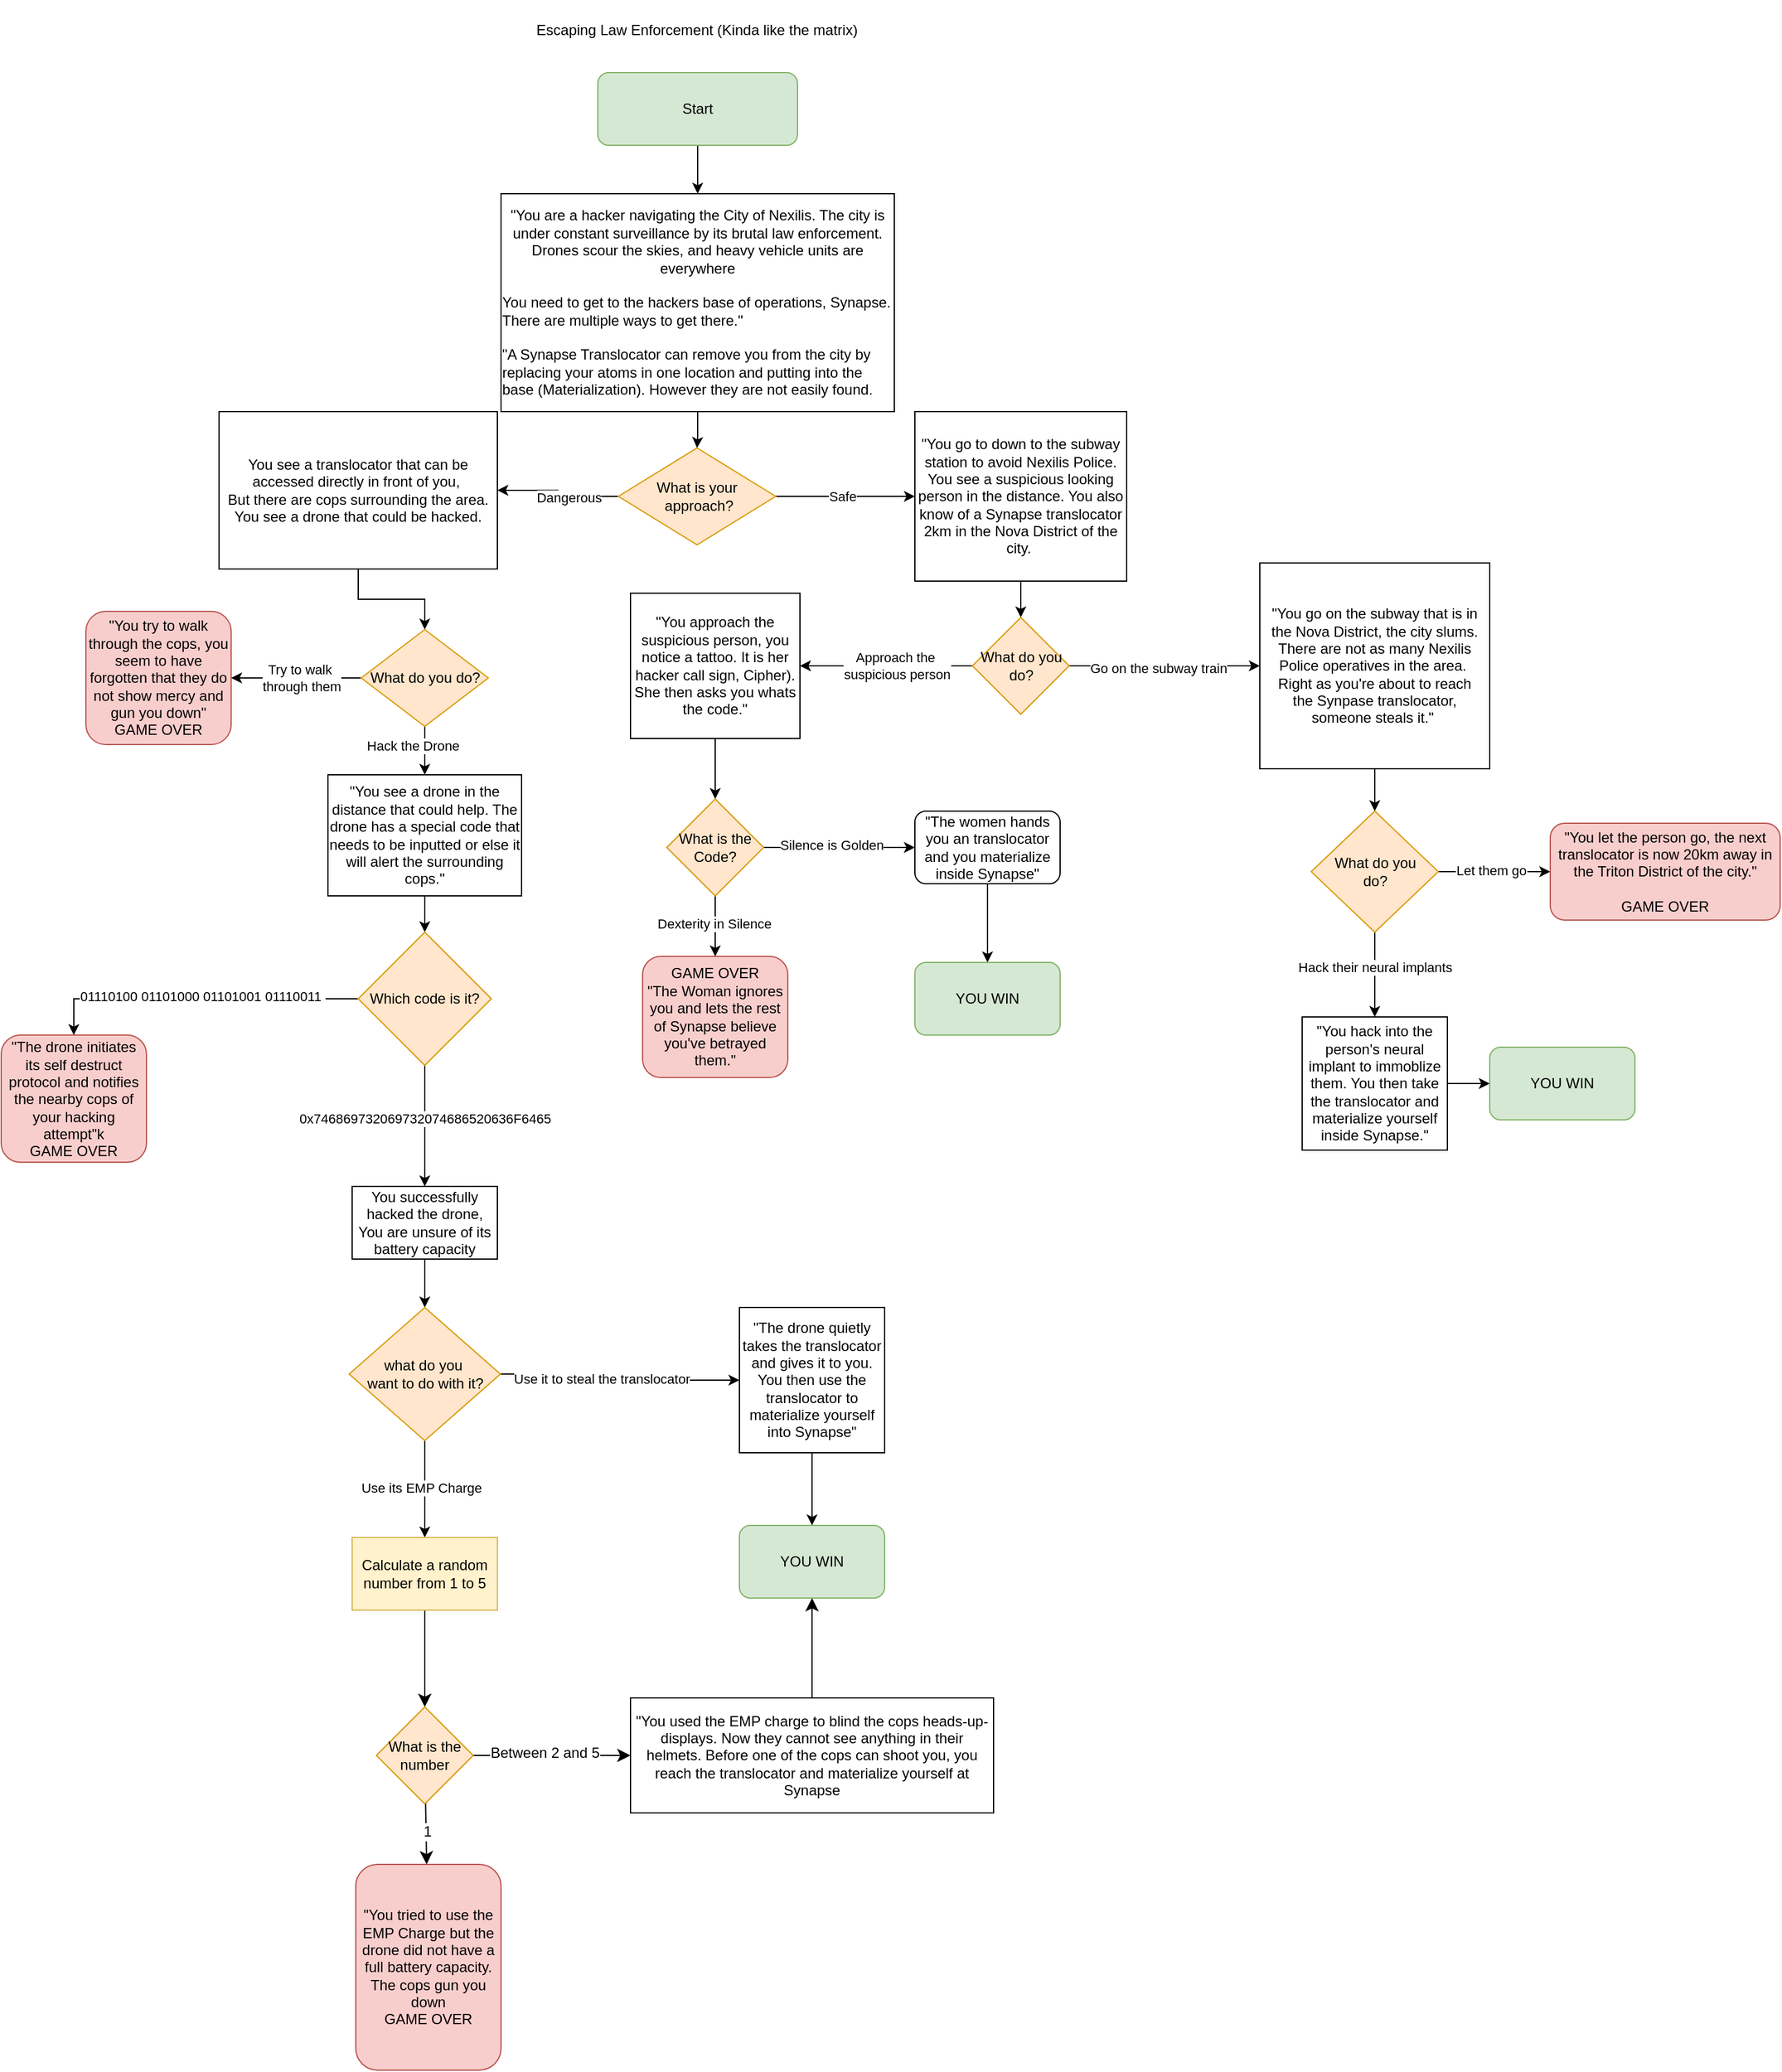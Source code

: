 <mxfile version="24.3.0" type="github">
  <diagram name="Page-1" id="pNmtudPLMQkaU-eBatCQ">
    <mxGraphModel dx="2610" dy="1269" grid="1" gridSize="10" guides="1" tooltips="1" connect="1" arrows="1" fold="1" page="1" pageScale="1" pageWidth="850" pageHeight="1100" math="0" shadow="0">
      <root>
        <mxCell id="0" />
        <mxCell id="1" parent="0" />
        <mxCell id="GnIt_JvEr8C8AOqXq2Al-2" value="" style="edgeStyle=orthogonalEdgeStyle;rounded=0;orthogonalLoop=1;jettySize=auto;html=1;" parent="1" source="VWLIcFDUOC9fxLD4wbr2-1" target="GnIt_JvEr8C8AOqXq2Al-1" edge="1">
          <mxGeometry relative="1" as="geometry" />
        </mxCell>
        <mxCell id="VWLIcFDUOC9fxLD4wbr2-1" value="Start" style="rounded=1;whiteSpace=wrap;html=1;fillColor=#d5e8d4;strokeColor=#82b366;" parent="1" vertex="1">
          <mxGeometry x="343" y="80" width="165" height="60" as="geometry" />
        </mxCell>
        <mxCell id="VWLIcFDUOC9fxLD4wbr2-2" value="Escaping Law Enforcement (Kinda like the matrix)" style="text;html=1;align=center;verticalAlign=middle;whiteSpace=wrap;rounded=0;" parent="1" vertex="1">
          <mxGeometry x="260" y="20" width="330" height="50" as="geometry" />
        </mxCell>
        <mxCell id="VWLIcFDUOC9fxLD4wbr2-8" value="" style="edgeStyle=orthogonalEdgeStyle;rounded=0;orthogonalLoop=1;jettySize=auto;html=1;" parent="1" source="VWLIcFDUOC9fxLD4wbr2-5" target="VWLIcFDUOC9fxLD4wbr2-7" edge="1">
          <mxGeometry relative="1" as="geometry" />
        </mxCell>
        <mxCell id="5jEzZzmttTvrSZJdF8YI-21" value="Safe" style="edgeLabel;html=1;align=center;verticalAlign=middle;resizable=0;points=[];" parent="VWLIcFDUOC9fxLD4wbr2-8" vertex="1" connectable="0">
          <mxGeometry x="-0.048" relative="1" as="geometry">
            <mxPoint as="offset" />
          </mxGeometry>
        </mxCell>
        <mxCell id="VWLIcFDUOC9fxLD4wbr2-12" value="" style="edgeStyle=orthogonalEdgeStyle;rounded=0;orthogonalLoop=1;jettySize=auto;html=1;" parent="1" source="VWLIcFDUOC9fxLD4wbr2-5" target="VWLIcFDUOC9fxLD4wbr2-11" edge="1">
          <mxGeometry relative="1" as="geometry" />
        </mxCell>
        <mxCell id="5jEzZzmttTvrSZJdF8YI-3" value="Dangerous" style="edgeLabel;html=1;align=center;verticalAlign=middle;resizable=0;points=[];" parent="VWLIcFDUOC9fxLD4wbr2-12" vertex="1" connectable="0">
          <mxGeometry x="-0.222" y="1" relative="1" as="geometry">
            <mxPoint as="offset" />
          </mxGeometry>
        </mxCell>
        <mxCell id="VWLIcFDUOC9fxLD4wbr2-5" value="What is your&lt;div&gt;&amp;nbsp;approach?&lt;/div&gt;" style="rhombus;whiteSpace=wrap;html=1;fillColor=#ffe6cc;strokeColor=#d79b00;" parent="1" vertex="1">
          <mxGeometry x="360" y="390" width="130" height="80" as="geometry" />
        </mxCell>
        <mxCell id="5jEzZzmttTvrSZJdF8YI-5" value="" style="edgeStyle=orthogonalEdgeStyle;rounded=0;orthogonalLoop=1;jettySize=auto;html=1;" parent="1" source="VWLIcFDUOC9fxLD4wbr2-7" target="5jEzZzmttTvrSZJdF8YI-4" edge="1">
          <mxGeometry relative="1" as="geometry" />
        </mxCell>
        <mxCell id="VWLIcFDUOC9fxLD4wbr2-7" value="&quot;You go to down to the subway station to avoid Nexilis Police. You see a suspicious looking person in the distance. You also know of a Synapse translocator 2km in the Nova District of the city.&amp;nbsp;" style="whiteSpace=wrap;html=1;" parent="1" vertex="1">
          <mxGeometry x="605" y="360" width="175" height="140" as="geometry" />
        </mxCell>
        <mxCell id="VWLIcFDUOC9fxLD4wbr2-20" value="" style="edgeStyle=orthogonalEdgeStyle;rounded=0;orthogonalLoop=1;jettySize=auto;html=1;" parent="1" source="VWLIcFDUOC9fxLD4wbr2-11" target="VWLIcFDUOC9fxLD4wbr2-19" edge="1">
          <mxGeometry relative="1" as="geometry" />
        </mxCell>
        <mxCell id="VWLIcFDUOC9fxLD4wbr2-11" value="&lt;div&gt;You see a translocator that can be accessed directly in front of you,&amp;nbsp;&lt;div&gt;But there are cops surrounding the area. You see a drone that could be hacked.&lt;/div&gt;&lt;/div&gt;" style="whiteSpace=wrap;html=1;" parent="1" vertex="1">
          <mxGeometry x="30" y="360" width="230" height="130" as="geometry" />
        </mxCell>
        <mxCell id="VWLIcFDUOC9fxLD4wbr2-22" value="" style="edgeStyle=orthogonalEdgeStyle;rounded=0;orthogonalLoop=1;jettySize=auto;html=1;" parent="1" source="VWLIcFDUOC9fxLD4wbr2-19" target="VWLIcFDUOC9fxLD4wbr2-21" edge="1">
          <mxGeometry relative="1" as="geometry" />
        </mxCell>
        <mxCell id="VWLIcFDUOC9fxLD4wbr2-26" value="Hack the Drone" style="edgeLabel;html=1;align=center;verticalAlign=middle;resizable=0;points=[];" parent="VWLIcFDUOC9fxLD4wbr2-22" vertex="1" connectable="0">
          <mxGeometry x="-0.229" y="-2" relative="1" as="geometry">
            <mxPoint x="-8" as="offset" />
          </mxGeometry>
        </mxCell>
        <mxCell id="VWLIcFDUOC9fxLD4wbr2-24" value="" style="edgeStyle=orthogonalEdgeStyle;rounded=0;orthogonalLoop=1;jettySize=auto;html=1;" parent="1" source="VWLIcFDUOC9fxLD4wbr2-19" target="5jEzZzmttTvrSZJdF8YI-22" edge="1">
          <mxGeometry relative="1" as="geometry">
            <mxPoint x="820" y="740" as="targetPoint" />
          </mxGeometry>
        </mxCell>
        <mxCell id="VWLIcFDUOC9fxLD4wbr2-25" value="Try to walk&amp;nbsp;&lt;div&gt;through them&lt;/div&gt;" style="edgeLabel;html=1;align=center;verticalAlign=middle;resizable=0;points=[];" parent="VWLIcFDUOC9fxLD4wbr2-24" vertex="1" connectable="0">
          <mxGeometry x="-0.069" relative="1" as="geometry">
            <mxPoint as="offset" />
          </mxGeometry>
        </mxCell>
        <mxCell id="VWLIcFDUOC9fxLD4wbr2-19" value="What do you do?" style="rhombus;whiteSpace=wrap;html=1;fillColor=#ffe6cc;strokeColor=#d79b00;" parent="1" vertex="1">
          <mxGeometry x="147.5" y="540" width="105" height="80" as="geometry" />
        </mxCell>
        <mxCell id="VWLIcFDUOC9fxLD4wbr2-28" value="" style="edgeStyle=orthogonalEdgeStyle;rounded=0;orthogonalLoop=1;jettySize=auto;html=1;" parent="1" source="VWLIcFDUOC9fxLD4wbr2-21" target="VWLIcFDUOC9fxLD4wbr2-27" edge="1">
          <mxGeometry relative="1" as="geometry" />
        </mxCell>
        <mxCell id="VWLIcFDUOC9fxLD4wbr2-21" value="&quot;You see a drone in the distance that could help. The drone has a special code that needs to be inputted or else it will alert the surrounding cops.&quot;" style="whiteSpace=wrap;html=1;" parent="1" vertex="1">
          <mxGeometry x="120" y="660" width="160" height="100" as="geometry" />
        </mxCell>
        <mxCell id="VWLIcFDUOC9fxLD4wbr2-23" value="GAME OVER&lt;div&gt;&quot;The Woman ignores you and lets the rest of Synapse believe you&#39;ve betrayed them.&quot;&lt;/div&gt;" style="rounded=1;whiteSpace=wrap;html=1;fillColor=#f8cecc;strokeColor=#b85450;" parent="1" vertex="1">
          <mxGeometry x="380" y="810" width="120" height="100" as="geometry" />
        </mxCell>
        <mxCell id="VWLIcFDUOC9fxLD4wbr2-30" value="" style="edgeStyle=orthogonalEdgeStyle;rounded=0;orthogonalLoop=1;jettySize=auto;html=1;entryX=0.5;entryY=0;entryDx=0;entryDy=0;" parent="1" source="VWLIcFDUOC9fxLD4wbr2-27" target="VWLIcFDUOC9fxLD4wbr2-29" edge="1">
          <mxGeometry relative="1" as="geometry" />
        </mxCell>
        <mxCell id="VWLIcFDUOC9fxLD4wbr2-32" value="01110100 01101000 01101001 01110011&amp;nbsp;" style="edgeLabel;html=1;align=center;verticalAlign=middle;resizable=0;points=[];" parent="VWLIcFDUOC9fxLD4wbr2-30" vertex="1" connectable="0">
          <mxGeometry x="-0.018" y="-2" relative="1" as="geometry">
            <mxPoint x="1" as="offset" />
          </mxGeometry>
        </mxCell>
        <mxCell id="VWLIcFDUOC9fxLD4wbr2-34" value="" style="edgeStyle=orthogonalEdgeStyle;rounded=0;orthogonalLoop=1;jettySize=auto;html=1;" parent="1" source="VWLIcFDUOC9fxLD4wbr2-27" target="VWLIcFDUOC9fxLD4wbr2-33" edge="1">
          <mxGeometry relative="1" as="geometry" />
        </mxCell>
        <mxCell id="VWLIcFDUOC9fxLD4wbr2-35" value="0x746869732069732074686520636F6465" style="edgeLabel;html=1;align=center;verticalAlign=middle;resizable=0;points=[];" parent="VWLIcFDUOC9fxLD4wbr2-34" vertex="1" connectable="0">
          <mxGeometry x="-0.132" relative="1" as="geometry">
            <mxPoint as="offset" />
          </mxGeometry>
        </mxCell>
        <mxCell id="VWLIcFDUOC9fxLD4wbr2-27" value="Which code is it?" style="rhombus;whiteSpace=wrap;html=1;fillColor=#ffe6cc;strokeColor=#d79b00;" parent="1" vertex="1">
          <mxGeometry x="145" y="790" width="110" height="110" as="geometry" />
        </mxCell>
        <mxCell id="VWLIcFDUOC9fxLD4wbr2-29" value="&lt;div&gt;&quot;The drone initiates its self destruct protocol and notifies the nearby cops of your hacking attempt&quot;k&lt;/div&gt;GAME OVER" style="rounded=1;whiteSpace=wrap;html=1;fillColor=#f8cecc;strokeColor=#b85450;" parent="1" vertex="1">
          <mxGeometry x="-150" y="875" width="120" height="105" as="geometry" />
        </mxCell>
        <mxCell id="VWLIcFDUOC9fxLD4wbr2-37" value="" style="edgeStyle=orthogonalEdgeStyle;rounded=0;orthogonalLoop=1;jettySize=auto;html=1;" parent="1" source="VWLIcFDUOC9fxLD4wbr2-33" target="VWLIcFDUOC9fxLD4wbr2-36" edge="1">
          <mxGeometry relative="1" as="geometry" />
        </mxCell>
        <mxCell id="VWLIcFDUOC9fxLD4wbr2-33" value="You successfully hacked the drone, You are unsure of its battery capacity" style="whiteSpace=wrap;html=1;" parent="1" vertex="1">
          <mxGeometry x="140" y="1000" width="120" height="60" as="geometry" />
        </mxCell>
        <mxCell id="VWLIcFDUOC9fxLD4wbr2-39" value="" style="edgeStyle=orthogonalEdgeStyle;rounded=0;orthogonalLoop=1;jettySize=auto;html=1;entryX=0.5;entryY=0;entryDx=0;entryDy=0;" parent="1" source="VWLIcFDUOC9fxLD4wbr2-36" target="_vsMaLejchcu1-aXWpaO-1" edge="1">
          <mxGeometry relative="1" as="geometry">
            <mxPoint x="205" y="1290" as="targetPoint" />
          </mxGeometry>
        </mxCell>
        <mxCell id="VWLIcFDUOC9fxLD4wbr2-42" value="Use its EMP Charge" style="edgeLabel;html=1;align=center;verticalAlign=middle;resizable=0;points=[];" parent="VWLIcFDUOC9fxLD4wbr2-39" vertex="1" connectable="0">
          <mxGeometry x="-0.02" y="-3" relative="1" as="geometry">
            <mxPoint as="offset" />
          </mxGeometry>
        </mxCell>
        <mxCell id="VWLIcFDUOC9fxLD4wbr2-44" value="" style="edgeStyle=orthogonalEdgeStyle;rounded=0;orthogonalLoop=1;jettySize=auto;html=1;" parent="1" source="VWLIcFDUOC9fxLD4wbr2-36" target="VWLIcFDUOC9fxLD4wbr2-43" edge="1">
          <mxGeometry relative="1" as="geometry" />
        </mxCell>
        <mxCell id="VWLIcFDUOC9fxLD4wbr2-45" value="Use it to steal the translocator" style="edgeLabel;html=1;align=center;verticalAlign=middle;resizable=0;points=[];" parent="VWLIcFDUOC9fxLD4wbr2-44" vertex="1" connectable="0">
          <mxGeometry x="-0.175" y="-4" relative="1" as="geometry">
            <mxPoint as="offset" />
          </mxGeometry>
        </mxCell>
        <mxCell id="VWLIcFDUOC9fxLD4wbr2-36" value="what do you&amp;nbsp;&lt;div&gt;want to do with it?&lt;/div&gt;" style="rhombus;whiteSpace=wrap;html=1;fillColor=#ffe6cc;strokeColor=#d79b00;" parent="1" vertex="1">
          <mxGeometry x="137.5" y="1100" width="125" height="110" as="geometry" />
        </mxCell>
        <mxCell id="GnIt_JvEr8C8AOqXq2Al-10" value="" style="edgeStyle=none;curved=1;rounded=0;orthogonalLoop=1;jettySize=auto;html=1;fontSize=12;startSize=8;endSize=8;" parent="1" source="VWLIcFDUOC9fxLD4wbr2-38" target="5jEzZzmttTvrSZJdF8YI-1" edge="1">
          <mxGeometry relative="1" as="geometry" />
        </mxCell>
        <mxCell id="VWLIcFDUOC9fxLD4wbr2-38" value="&quot;You used the EMP charge to blind the cops heads-up-displays. Now they cannot see anything in their helmets. Before one of the cops can shoot you, you reach the translocator and materialize yourself at Synapse" style="whiteSpace=wrap;html=1;" parent="1" vertex="1">
          <mxGeometry x="370" y="1422.5" width="300" height="95" as="geometry" />
        </mxCell>
        <mxCell id="5jEzZzmttTvrSZJdF8YI-2" value="" style="edgeStyle=orthogonalEdgeStyle;rounded=0;orthogonalLoop=1;jettySize=auto;html=1;" parent="1" source="VWLIcFDUOC9fxLD4wbr2-43" target="5jEzZzmttTvrSZJdF8YI-1" edge="1">
          <mxGeometry relative="1" as="geometry" />
        </mxCell>
        <mxCell id="VWLIcFDUOC9fxLD4wbr2-43" value="&quot;The drone quietly takes the translocator and gives it to you. You then use the translocator to materialize yourself into Synapse&quot;" style="whiteSpace=wrap;html=1;" parent="1" vertex="1">
          <mxGeometry x="460" y="1100" width="120" height="120" as="geometry" />
        </mxCell>
        <mxCell id="5jEzZzmttTvrSZJdF8YI-1" value="YOU WIN" style="rounded=1;whiteSpace=wrap;html=1;fillColor=#d5e8d4;strokeColor=#82b366;" parent="1" vertex="1">
          <mxGeometry x="460" y="1280" width="120" height="60" as="geometry" />
        </mxCell>
        <mxCell id="5jEzZzmttTvrSZJdF8YI-7" value="" style="edgeStyle=orthogonalEdgeStyle;rounded=0;orthogonalLoop=1;jettySize=auto;html=1;" parent="1" source="5jEzZzmttTvrSZJdF8YI-4" target="5jEzZzmttTvrSZJdF8YI-6" edge="1">
          <mxGeometry relative="1" as="geometry" />
        </mxCell>
        <mxCell id="5jEzZzmttTvrSZJdF8YI-11" value="Go on the subway train" style="edgeLabel;html=1;align=center;verticalAlign=middle;resizable=0;points=[];" parent="5jEzZzmttTvrSZJdF8YI-7" vertex="1" connectable="0">
          <mxGeometry x="-0.067" y="-2" relative="1" as="geometry">
            <mxPoint as="offset" />
          </mxGeometry>
        </mxCell>
        <mxCell id="5jEzZzmttTvrSZJdF8YI-9" value="" style="edgeStyle=orthogonalEdgeStyle;rounded=0;orthogonalLoop=1;jettySize=auto;html=1;" parent="1" source="5jEzZzmttTvrSZJdF8YI-4" target="5jEzZzmttTvrSZJdF8YI-8" edge="1">
          <mxGeometry relative="1" as="geometry" />
        </mxCell>
        <mxCell id="5jEzZzmttTvrSZJdF8YI-10" value="Approach the&amp;nbsp;&lt;div&gt;suspicious person&lt;/div&gt;" style="edgeLabel;html=1;align=center;verticalAlign=middle;resizable=0;points=[];" parent="5jEzZzmttTvrSZJdF8YI-9" vertex="1" connectable="0">
          <mxGeometry x="-0.37" y="-1" relative="1" as="geometry">
            <mxPoint x="-18" y="1" as="offset" />
          </mxGeometry>
        </mxCell>
        <mxCell id="5jEzZzmttTvrSZJdF8YI-4" value="What do you do?" style="rhombus;whiteSpace=wrap;html=1;fillColor=#ffe6cc;strokeColor=#d79b00;" parent="1" vertex="1">
          <mxGeometry x="652.5" y="530" width="80" height="80" as="geometry" />
        </mxCell>
        <mxCell id="5jEzZzmttTvrSZJdF8YI-26" value="" style="edgeStyle=orthogonalEdgeStyle;rounded=0;orthogonalLoop=1;jettySize=auto;html=1;" parent="1" source="5jEzZzmttTvrSZJdF8YI-6" target="5jEzZzmttTvrSZJdF8YI-25" edge="1">
          <mxGeometry relative="1" as="geometry" />
        </mxCell>
        <mxCell id="5jEzZzmttTvrSZJdF8YI-6" value="&quot;You go on the subway that is in the Nova District, the city slums. There are not as many Nexilis Police operatives in the area.&amp;nbsp;&lt;div&gt;Right as you&#39;re about to reach the&amp;nbsp;&lt;span style=&quot;background-color: initial;&quot;&gt;Synpase translocator, someone steals it.&quot;&amp;nbsp;&lt;/span&gt;&lt;/div&gt;" style="whiteSpace=wrap;html=1;" parent="1" vertex="1">
          <mxGeometry x="890" y="485" width="190" height="170" as="geometry" />
        </mxCell>
        <mxCell id="5jEzZzmttTvrSZJdF8YI-13" value="" style="edgeStyle=orthogonalEdgeStyle;rounded=0;orthogonalLoop=1;jettySize=auto;html=1;" parent="1" source="5jEzZzmttTvrSZJdF8YI-8" target="5jEzZzmttTvrSZJdF8YI-12" edge="1">
          <mxGeometry relative="1" as="geometry" />
        </mxCell>
        <mxCell id="5jEzZzmttTvrSZJdF8YI-8" value="&quot;You approach the suspicious person, you notice a tattoo. It is her hacker call sign, Cipher). She then asks you whats the code.&quot;" style="whiteSpace=wrap;html=1;" parent="1" vertex="1">
          <mxGeometry x="370" y="510" width="140" height="120" as="geometry" />
        </mxCell>
        <mxCell id="5jEzZzmttTvrSZJdF8YI-14" style="edgeStyle=orthogonalEdgeStyle;rounded=0;orthogonalLoop=1;jettySize=auto;html=1;entryX=0.5;entryY=0;entryDx=0;entryDy=0;" parent="1" source="5jEzZzmttTvrSZJdF8YI-12" target="VWLIcFDUOC9fxLD4wbr2-23" edge="1">
          <mxGeometry relative="1" as="geometry" />
        </mxCell>
        <mxCell id="5jEzZzmttTvrSZJdF8YI-15" value="Dexterity in Silence" style="edgeLabel;html=1;align=center;verticalAlign=middle;resizable=0;points=[];" parent="5jEzZzmttTvrSZJdF8YI-14" vertex="1" connectable="0">
          <mxGeometry x="-0.101" y="-1" relative="1" as="geometry">
            <mxPoint as="offset" />
          </mxGeometry>
        </mxCell>
        <mxCell id="5jEzZzmttTvrSZJdF8YI-17" value="" style="edgeStyle=orthogonalEdgeStyle;rounded=0;orthogonalLoop=1;jettySize=auto;html=1;" parent="1" source="5jEzZzmttTvrSZJdF8YI-12" target="5jEzZzmttTvrSZJdF8YI-16" edge="1">
          <mxGeometry relative="1" as="geometry" />
        </mxCell>
        <mxCell id="5jEzZzmttTvrSZJdF8YI-18" value="Silence is Golden" style="edgeLabel;html=1;align=center;verticalAlign=middle;resizable=0;points=[];" parent="5jEzZzmttTvrSZJdF8YI-17" vertex="1" connectable="0">
          <mxGeometry x="-0.107" y="2" relative="1" as="geometry">
            <mxPoint as="offset" />
          </mxGeometry>
        </mxCell>
        <mxCell id="5jEzZzmttTvrSZJdF8YI-12" value="What is the&lt;div&gt;Code?&lt;/div&gt;" style="rhombus;whiteSpace=wrap;html=1;fillColor=#ffe6cc;strokeColor=#d79b00;" parent="1" vertex="1">
          <mxGeometry x="400" y="680" width="80" height="80" as="geometry" />
        </mxCell>
        <mxCell id="5jEzZzmttTvrSZJdF8YI-24" value="" style="edgeStyle=orthogonalEdgeStyle;rounded=0;orthogonalLoop=1;jettySize=auto;html=1;" parent="1" source="5jEzZzmttTvrSZJdF8YI-16" target="5jEzZzmttTvrSZJdF8YI-23" edge="1">
          <mxGeometry relative="1" as="geometry" />
        </mxCell>
        <mxCell id="5jEzZzmttTvrSZJdF8YI-16" value="&quot;The women hands you an translocator and you materialize inside Synapse&quot;" style="rounded=1;whiteSpace=wrap;html=1;" parent="1" vertex="1">
          <mxGeometry x="605" y="690" width="120" height="60" as="geometry" />
        </mxCell>
        <mxCell id="5jEzZzmttTvrSZJdF8YI-22" value="&lt;div&gt;&quot;You try to walk through the cops, you seem to have forgotten that they do not show mercy and gun you down&quot;&lt;/div&gt;GAME OVER" style="rounded=1;whiteSpace=wrap;html=1;fillColor=#f8cecc;strokeColor=#b85450;" parent="1" vertex="1">
          <mxGeometry x="-80" y="525" width="120" height="110" as="geometry" />
        </mxCell>
        <mxCell id="5jEzZzmttTvrSZJdF8YI-23" value="YOU WIN" style="whiteSpace=wrap;html=1;rounded=1;fillColor=#d5e8d4;strokeColor=#82b366;" parent="1" vertex="1">
          <mxGeometry x="605" y="815" width="120" height="60" as="geometry" />
        </mxCell>
        <mxCell id="5jEzZzmttTvrSZJdF8YI-28" value="" style="edgeStyle=orthogonalEdgeStyle;rounded=0;orthogonalLoop=1;jettySize=auto;html=1;" parent="1" source="5jEzZzmttTvrSZJdF8YI-25" target="5jEzZzmttTvrSZJdF8YI-27" edge="1">
          <mxGeometry relative="1" as="geometry" />
        </mxCell>
        <mxCell id="5jEzZzmttTvrSZJdF8YI-29" value="Hack their neural implants" style="edgeLabel;html=1;align=center;verticalAlign=middle;resizable=0;points=[];" parent="5jEzZzmttTvrSZJdF8YI-28" vertex="1" connectable="0">
          <mxGeometry x="-0.178" relative="1" as="geometry">
            <mxPoint as="offset" />
          </mxGeometry>
        </mxCell>
        <mxCell id="5jEzZzmttTvrSZJdF8YI-31" value="" style="edgeStyle=orthogonalEdgeStyle;rounded=0;orthogonalLoop=1;jettySize=auto;html=1;" parent="1" source="5jEzZzmttTvrSZJdF8YI-25" target="5jEzZzmttTvrSZJdF8YI-30" edge="1">
          <mxGeometry relative="1" as="geometry" />
        </mxCell>
        <mxCell id="5jEzZzmttTvrSZJdF8YI-32" value="Let them go" style="edgeLabel;html=1;align=center;verticalAlign=middle;resizable=0;points=[];" parent="5jEzZzmttTvrSZJdF8YI-31" vertex="1" connectable="0">
          <mxGeometry x="-0.059" y="1" relative="1" as="geometry">
            <mxPoint as="offset" />
          </mxGeometry>
        </mxCell>
        <mxCell id="5jEzZzmttTvrSZJdF8YI-25" value="What do you&lt;div&gt;do?&lt;/div&gt;" style="rhombus;whiteSpace=wrap;html=1;fillColor=#ffe6cc;strokeColor=#d79b00;" parent="1" vertex="1">
          <mxGeometry x="932.5" y="690" width="105" height="100" as="geometry" />
        </mxCell>
        <mxCell id="5jEzZzmttTvrSZJdF8YI-38" value="" style="edgeStyle=orthogonalEdgeStyle;rounded=0;orthogonalLoop=1;jettySize=auto;html=1;" parent="1" source="5jEzZzmttTvrSZJdF8YI-27" target="5jEzZzmttTvrSZJdF8YI-37" edge="1">
          <mxGeometry relative="1" as="geometry" />
        </mxCell>
        <mxCell id="5jEzZzmttTvrSZJdF8YI-27" value="&quot;You hack into the person&#39;s neural implant to immoblize them. You then take the translocator and materialize yourself inside Synapse.&quot;" style="rounded=0;whiteSpace=wrap;html=1;" parent="1" vertex="1">
          <mxGeometry x="925" y="860" width="120" height="110" as="geometry" />
        </mxCell>
        <mxCell id="5jEzZzmttTvrSZJdF8YI-30" value="&lt;div&gt;&quot;You let the person go, the next translocator is now 20km away in the Triton District of the city.&quot;&lt;/div&gt;&lt;div&gt;&lt;br&gt;&lt;/div&gt;GAME OVER" style="rounded=1;whiteSpace=wrap;html=1;fillColor=#f8cecc;strokeColor=#b85450;" parent="1" vertex="1">
          <mxGeometry x="1130" y="700" width="190" height="80" as="geometry" />
        </mxCell>
        <mxCell id="5jEzZzmttTvrSZJdF8YI-37" value="YOU WIN" style="rounded=1;whiteSpace=wrap;html=1;fillColor=#d5e8d4;strokeColor=#82b366;" parent="1" vertex="1">
          <mxGeometry x="1080" y="885" width="120" height="60" as="geometry" />
        </mxCell>
        <mxCell id="GnIt_JvEr8C8AOqXq2Al-3" value="" style="edgeStyle=orthogonalEdgeStyle;rounded=0;orthogonalLoop=1;jettySize=auto;html=1;" parent="1" source="GnIt_JvEr8C8AOqXq2Al-1" target="VWLIcFDUOC9fxLD4wbr2-5" edge="1">
          <mxGeometry relative="1" as="geometry" />
        </mxCell>
        <mxCell id="GnIt_JvEr8C8AOqXq2Al-1" value="&quot;You are a hacker navigating the City of Nexilis. The city is under constant surveillance by its brutal law enforcement. Drones scour the skies, and heavy vehicle units are everywhere&lt;div&gt;&lt;br&gt;&lt;/div&gt;&lt;div style=&quot;text-align: left;&quot;&gt;You need to get to the hackers base of operations, Synapse&lt;span style=&quot;background-color: initial;&quot;&gt;. There are multiple ways to get there.&quot;&lt;/span&gt;&lt;/div&gt;&lt;div style=&quot;text-align: left;&quot;&gt;&lt;span style=&quot;background-color: initial;&quot;&gt;&lt;br&gt;&lt;/span&gt;&lt;/div&gt;&lt;div style=&quot;text-align: left;&quot;&gt;&lt;span style=&quot;text-align: center;&quot;&gt;&quot;A Synapse Translocator can remove you from the city by replacing your atoms in one location and putting into the base (Materialization). However they are not easily found.&lt;/span&gt;&lt;/div&gt;" style="rounded=0;whiteSpace=wrap;html=1;" parent="1" vertex="1">
          <mxGeometry x="263" y="180" width="325" height="180" as="geometry" />
        </mxCell>
        <mxCell id="GnIt_JvEr8C8AOqXq2Al-7" value="" style="edgeStyle=none;curved=1;rounded=0;orthogonalLoop=1;jettySize=auto;html=1;fontSize=12;startSize=8;endSize=8;exitX=0.5;exitY=1;exitDx=0;exitDy=0;" parent="1" source="_vsMaLejchcu1-aXWpaO-1" target="GnIt_JvEr8C8AOqXq2Al-6" edge="1">
          <mxGeometry relative="1" as="geometry">
            <mxPoint x="205" y="1350" as="sourcePoint" />
          </mxGeometry>
        </mxCell>
        <mxCell id="GnIt_JvEr8C8AOqXq2Al-8" value="" style="edgeStyle=none;curved=1;rounded=0;orthogonalLoop=1;jettySize=auto;html=1;fontSize=12;startSize=8;endSize=8;" parent="1" source="GnIt_JvEr8C8AOqXq2Al-6" target="VWLIcFDUOC9fxLD4wbr2-38" edge="1">
          <mxGeometry relative="1" as="geometry" />
        </mxCell>
        <mxCell id="_vsMaLejchcu1-aXWpaO-5" value="Between 2 and 5" style="edgeLabel;html=1;align=center;verticalAlign=middle;resizable=0;points=[];fontSize=12;" vertex="1" connectable="0" parent="GnIt_JvEr8C8AOqXq2Al-8">
          <mxGeometry x="-0.095" y="2" relative="1" as="geometry">
            <mxPoint as="offset" />
          </mxGeometry>
        </mxCell>
        <mxCell id="GnIt_JvEr8C8AOqXq2Al-13" value="" style="edgeStyle=none;curved=1;rounded=0;orthogonalLoop=1;jettySize=auto;html=1;fontSize=12;startSize=8;endSize=8;" parent="1" source="GnIt_JvEr8C8AOqXq2Al-6" target="GnIt_JvEr8C8AOqXq2Al-12" edge="1">
          <mxGeometry relative="1" as="geometry" />
        </mxCell>
        <mxCell id="GnIt_JvEr8C8AOqXq2Al-14" value="1" style="edgeLabel;html=1;align=center;verticalAlign=middle;resizable=0;points=[];fontSize=12;" parent="GnIt_JvEr8C8AOqXq2Al-13" vertex="1" connectable="0">
          <mxGeometry x="-0.099" y="1" relative="1" as="geometry">
            <mxPoint as="offset" />
          </mxGeometry>
        </mxCell>
        <mxCell id="GnIt_JvEr8C8AOqXq2Al-6" value="What is the&lt;div&gt;number&lt;/div&gt;" style="rhombus;whiteSpace=wrap;html=1;fillColor=#ffe6cc;strokeColor=#d79b00;" parent="1" vertex="1">
          <mxGeometry x="160" y="1430" width="80" height="80" as="geometry" />
        </mxCell>
        <mxCell id="GnIt_JvEr8C8AOqXq2Al-12" value="&quot;You tried to use the EMP Charge but the drone did not have a full battery capacity. The cops gun you down&lt;div&gt;GAME OVER&lt;/div&gt;" style="rounded=1;whiteSpace=wrap;html=1;fillColor=#f8cecc;strokeColor=#b85450;" parent="1" vertex="1">
          <mxGeometry x="143" y="1560" width="120" height="170" as="geometry" />
        </mxCell>
        <mxCell id="_vsMaLejchcu1-aXWpaO-1" value="Calculate a random number from 1 to 5" style="rounded=0;whiteSpace=wrap;html=1;fillColor=#fff2cc;strokeColor=#d6b656;" vertex="1" parent="1">
          <mxGeometry x="140" y="1290" width="120" height="60" as="geometry" />
        </mxCell>
      </root>
    </mxGraphModel>
  </diagram>
</mxfile>
